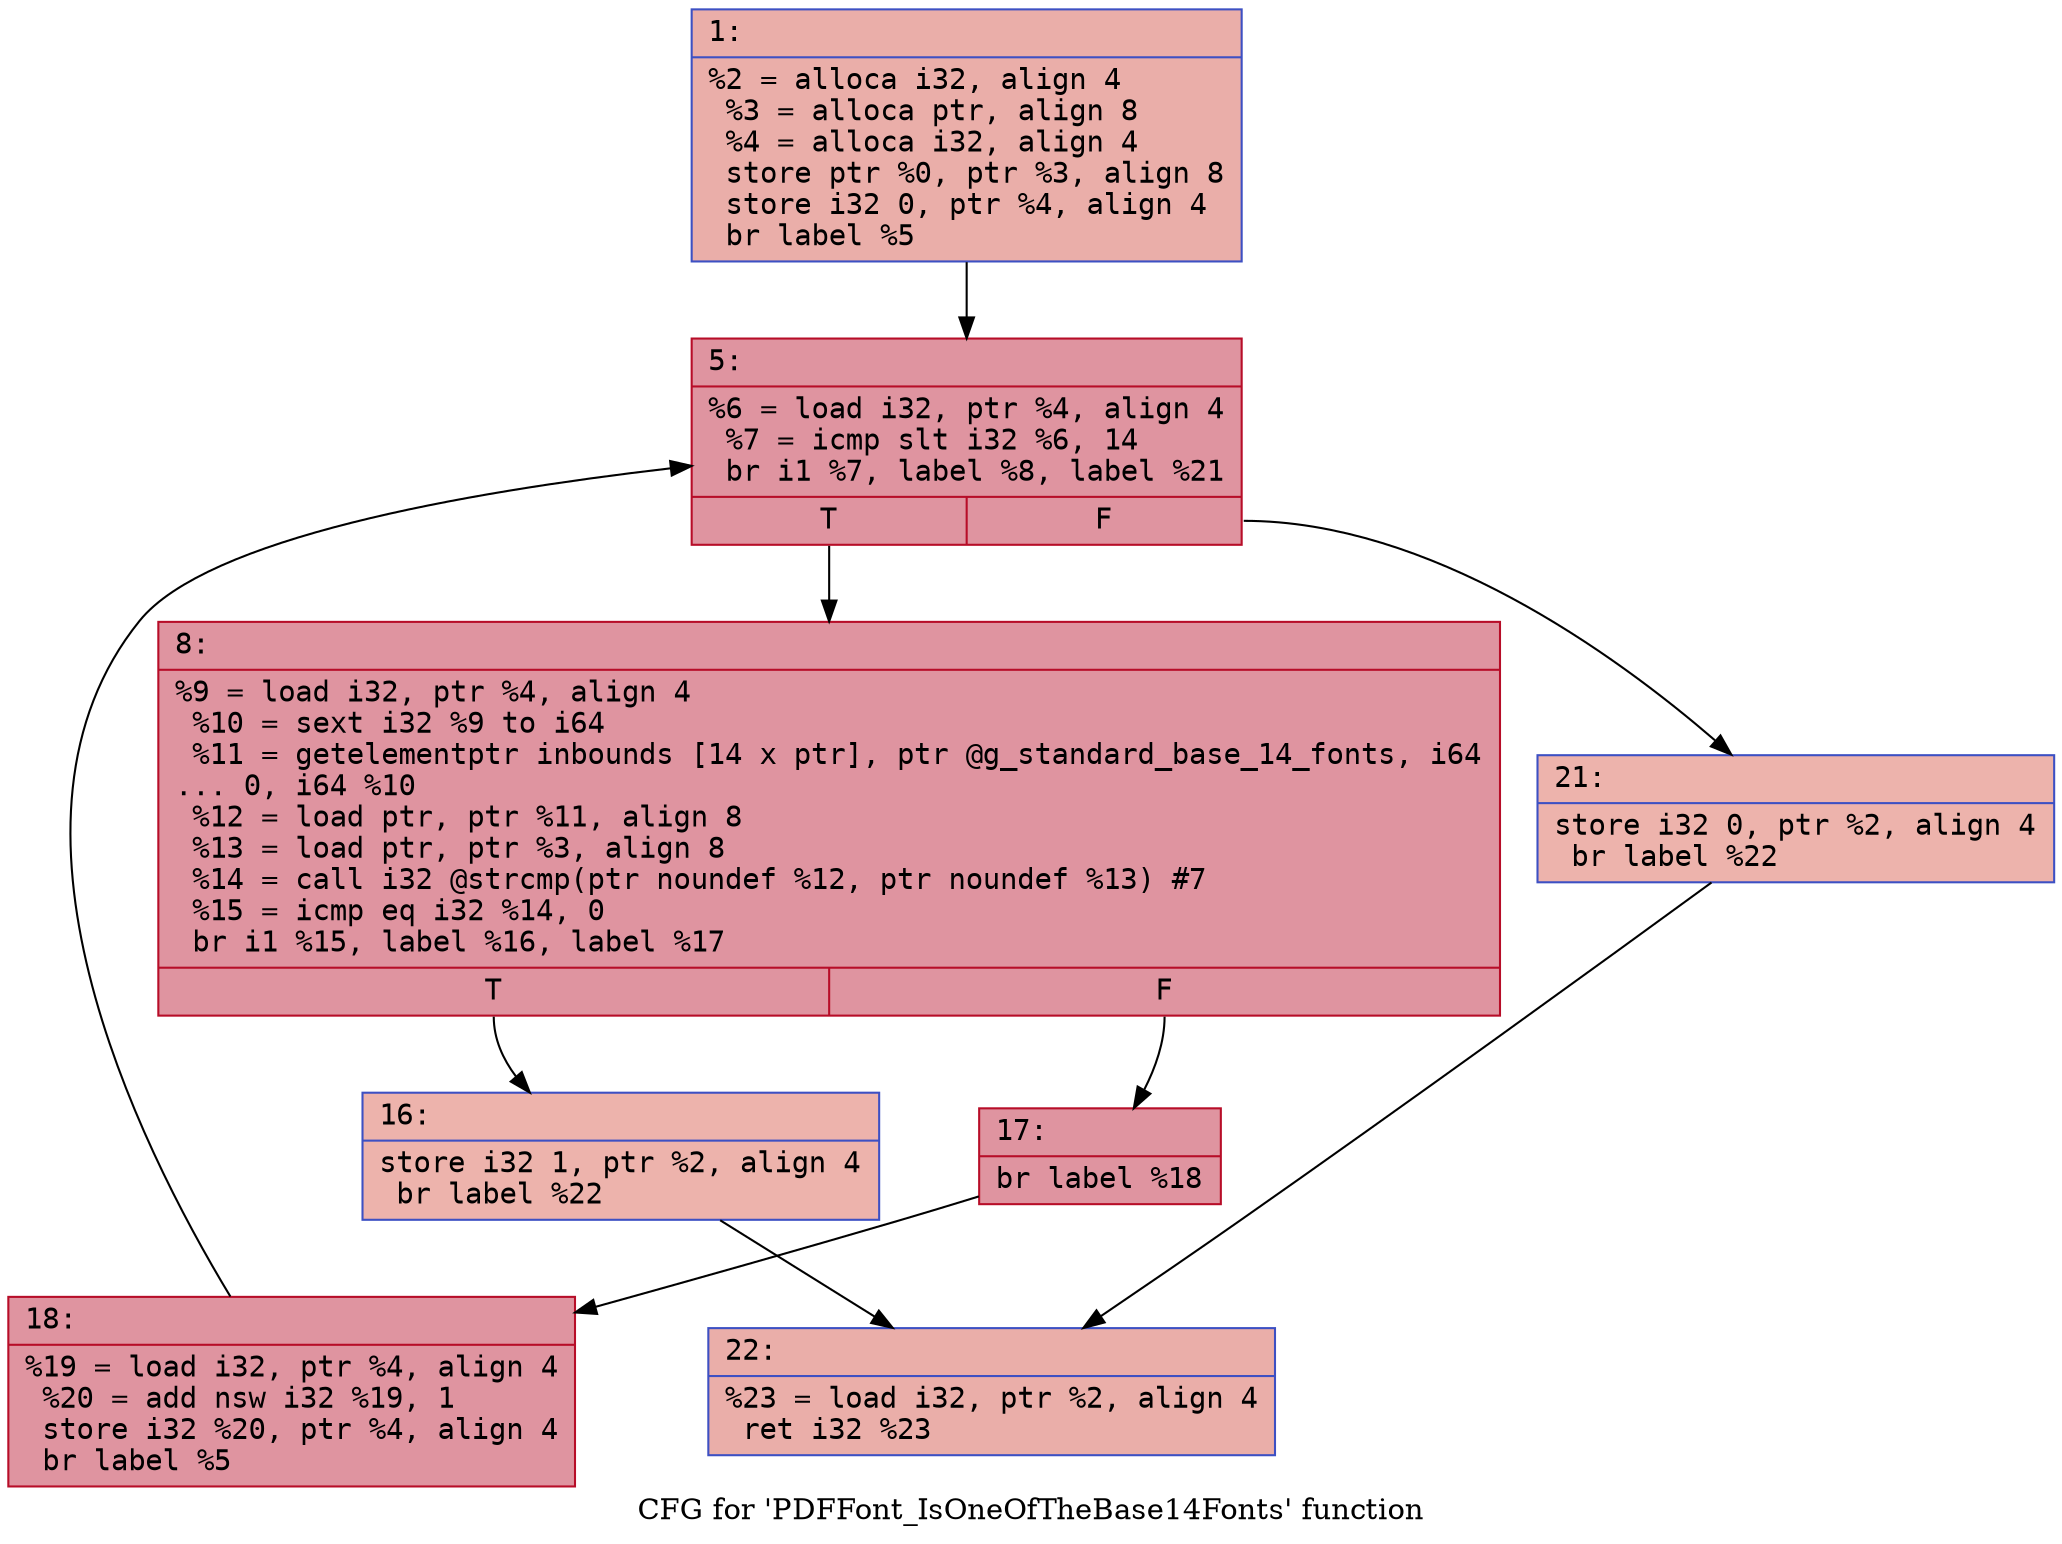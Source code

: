 digraph "CFG for 'PDFFont_IsOneOfTheBase14Fonts' function" {
	label="CFG for 'PDFFont_IsOneOfTheBase14Fonts' function";

	Node0x6000005326c0 [shape=record,color="#3d50c3ff", style=filled, fillcolor="#d0473d70" fontname="Courier",label="{1:\l|  %2 = alloca i32, align 4\l  %3 = alloca ptr, align 8\l  %4 = alloca i32, align 4\l  store ptr %0, ptr %3, align 8\l  store i32 0, ptr %4, align 4\l  br label %5\l}"];
	Node0x6000005326c0 -> Node0x600000532710[tooltip="1 -> 5\nProbability 100.00%" ];
	Node0x600000532710 [shape=record,color="#b70d28ff", style=filled, fillcolor="#b70d2870" fontname="Courier",label="{5:\l|  %6 = load i32, ptr %4, align 4\l  %7 = icmp slt i32 %6, 14\l  br i1 %7, label %8, label %21\l|{<s0>T|<s1>F}}"];
	Node0x600000532710:s0 -> Node0x600000532760[tooltip="5 -> 8\nProbability 96.88%" ];
	Node0x600000532710:s1 -> Node0x6000005328a0[tooltip="5 -> 21\nProbability 3.12%" ];
	Node0x600000532760 [shape=record,color="#b70d28ff", style=filled, fillcolor="#b70d2870" fontname="Courier",label="{8:\l|  %9 = load i32, ptr %4, align 4\l  %10 = sext i32 %9 to i64\l  %11 = getelementptr inbounds [14 x ptr], ptr @g_standard_base_14_fonts, i64\l... 0, i64 %10\l  %12 = load ptr, ptr %11, align 8\l  %13 = load ptr, ptr %3, align 8\l  %14 = call i32 @strcmp(ptr noundef %12, ptr noundef %13) #7\l  %15 = icmp eq i32 %14, 0\l  br i1 %15, label %16, label %17\l|{<s0>T|<s1>F}}"];
	Node0x600000532760:s0 -> Node0x6000005327b0[tooltip="8 -> 16\nProbability 3.12%" ];
	Node0x600000532760:s1 -> Node0x600000532800[tooltip="8 -> 17\nProbability 96.88%" ];
	Node0x6000005327b0 [shape=record,color="#3d50c3ff", style=filled, fillcolor="#d6524470" fontname="Courier",label="{16:\l|  store i32 1, ptr %2, align 4\l  br label %22\l}"];
	Node0x6000005327b0 -> Node0x6000005328f0[tooltip="16 -> 22\nProbability 100.00%" ];
	Node0x600000532800 [shape=record,color="#b70d28ff", style=filled, fillcolor="#b70d2870" fontname="Courier",label="{17:\l|  br label %18\l}"];
	Node0x600000532800 -> Node0x600000532850[tooltip="17 -> 18\nProbability 100.00%" ];
	Node0x600000532850 [shape=record,color="#b70d28ff", style=filled, fillcolor="#b70d2870" fontname="Courier",label="{18:\l|  %19 = load i32, ptr %4, align 4\l  %20 = add nsw i32 %19, 1\l  store i32 %20, ptr %4, align 4\l  br label %5\l}"];
	Node0x600000532850 -> Node0x600000532710[tooltip="18 -> 5\nProbability 100.00%" ];
	Node0x6000005328a0 [shape=record,color="#3d50c3ff", style=filled, fillcolor="#d6524470" fontname="Courier",label="{21:\l|  store i32 0, ptr %2, align 4\l  br label %22\l}"];
	Node0x6000005328a0 -> Node0x6000005328f0[tooltip="21 -> 22\nProbability 100.00%" ];
	Node0x6000005328f0 [shape=record,color="#3d50c3ff", style=filled, fillcolor="#d0473d70" fontname="Courier",label="{22:\l|  %23 = load i32, ptr %2, align 4\l  ret i32 %23\l}"];
}
